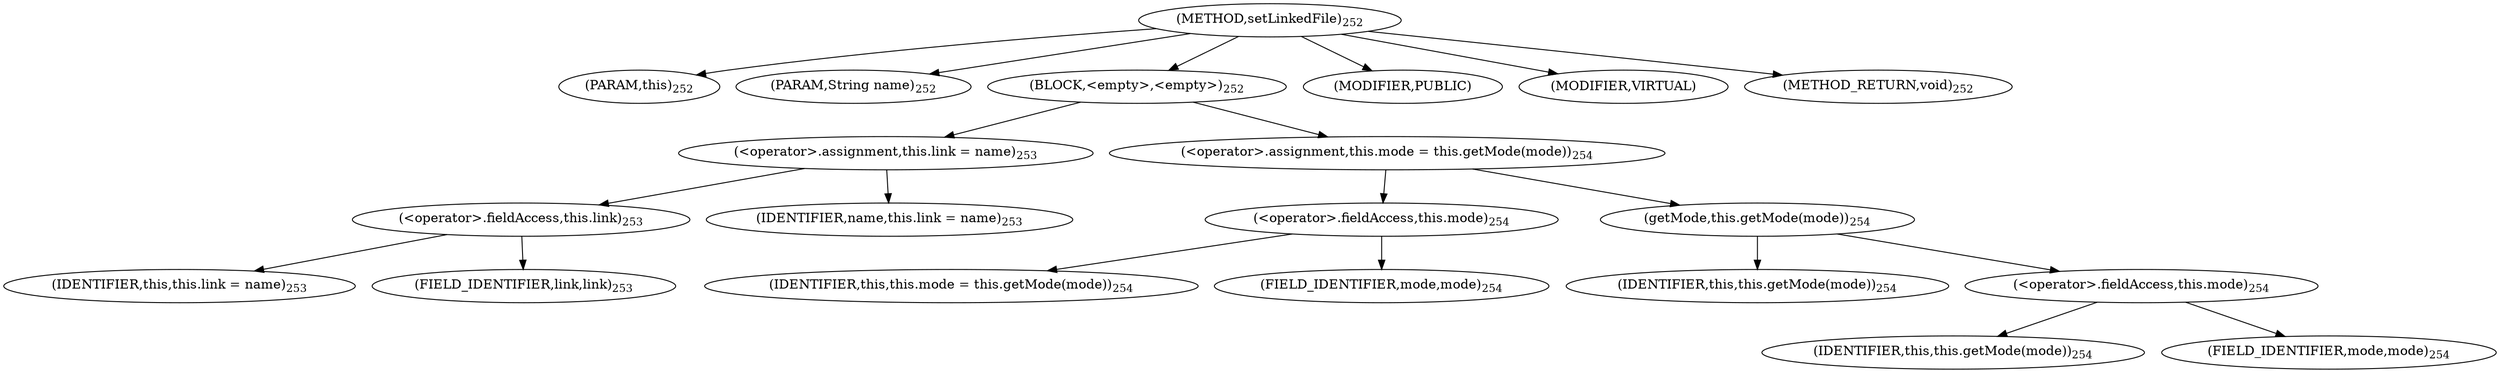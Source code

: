 digraph "setLinkedFile" {  
"355" [label = <(METHOD,setLinkedFile)<SUB>252</SUB>> ]
"22" [label = <(PARAM,this)<SUB>252</SUB>> ]
"356" [label = <(PARAM,String name)<SUB>252</SUB>> ]
"357" [label = <(BLOCK,&lt;empty&gt;,&lt;empty&gt;)<SUB>252</SUB>> ]
"358" [label = <(&lt;operator&gt;.assignment,this.link = name)<SUB>253</SUB>> ]
"359" [label = <(&lt;operator&gt;.fieldAccess,this.link)<SUB>253</SUB>> ]
"360" [label = <(IDENTIFIER,this,this.link = name)<SUB>253</SUB>> ]
"361" [label = <(FIELD_IDENTIFIER,link,link)<SUB>253</SUB>> ]
"362" [label = <(IDENTIFIER,name,this.link = name)<SUB>253</SUB>> ]
"363" [label = <(&lt;operator&gt;.assignment,this.mode = this.getMode(mode))<SUB>254</SUB>> ]
"364" [label = <(&lt;operator&gt;.fieldAccess,this.mode)<SUB>254</SUB>> ]
"365" [label = <(IDENTIFIER,this,this.mode = this.getMode(mode))<SUB>254</SUB>> ]
"366" [label = <(FIELD_IDENTIFIER,mode,mode)<SUB>254</SUB>> ]
"367" [label = <(getMode,this.getMode(mode))<SUB>254</SUB>> ]
"21" [label = <(IDENTIFIER,this,this.getMode(mode))<SUB>254</SUB>> ]
"368" [label = <(&lt;operator&gt;.fieldAccess,this.mode)<SUB>254</SUB>> ]
"369" [label = <(IDENTIFIER,this,this.getMode(mode))<SUB>254</SUB>> ]
"370" [label = <(FIELD_IDENTIFIER,mode,mode)<SUB>254</SUB>> ]
"371" [label = <(MODIFIER,PUBLIC)> ]
"372" [label = <(MODIFIER,VIRTUAL)> ]
"373" [label = <(METHOD_RETURN,void)<SUB>252</SUB>> ]
  "355" -> "22" 
  "355" -> "356" 
  "355" -> "357" 
  "355" -> "371" 
  "355" -> "372" 
  "355" -> "373" 
  "357" -> "358" 
  "357" -> "363" 
  "358" -> "359" 
  "358" -> "362" 
  "359" -> "360" 
  "359" -> "361" 
  "363" -> "364" 
  "363" -> "367" 
  "364" -> "365" 
  "364" -> "366" 
  "367" -> "21" 
  "367" -> "368" 
  "368" -> "369" 
  "368" -> "370" 
}
